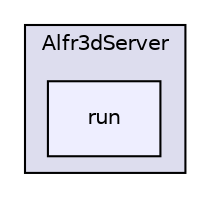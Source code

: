 digraph "run" {
  compound=true
  node [ fontsize="10", fontname="Helvetica"];
  edge [ labelfontsize="10", labelfontname="Helvetica"];
  subgraph clusterdir_5aff9b9d3e98484c2dea147a93674523 {
    graph [ bgcolor="#ddddee", pencolor="black", label="Alfr3dServer" fontname="Helvetica", fontsize="10", URL="dir_5aff9b9d3e98484c2dea147a93674523.html"]
  dir_c3add3d9ab86ec9dc370b66fe55e2a19 [shape=box, label="run", style="filled", fillcolor="#eeeeff", pencolor="black", URL="dir_c3add3d9ab86ec9dc370b66fe55e2a19.html"];
  }
}
